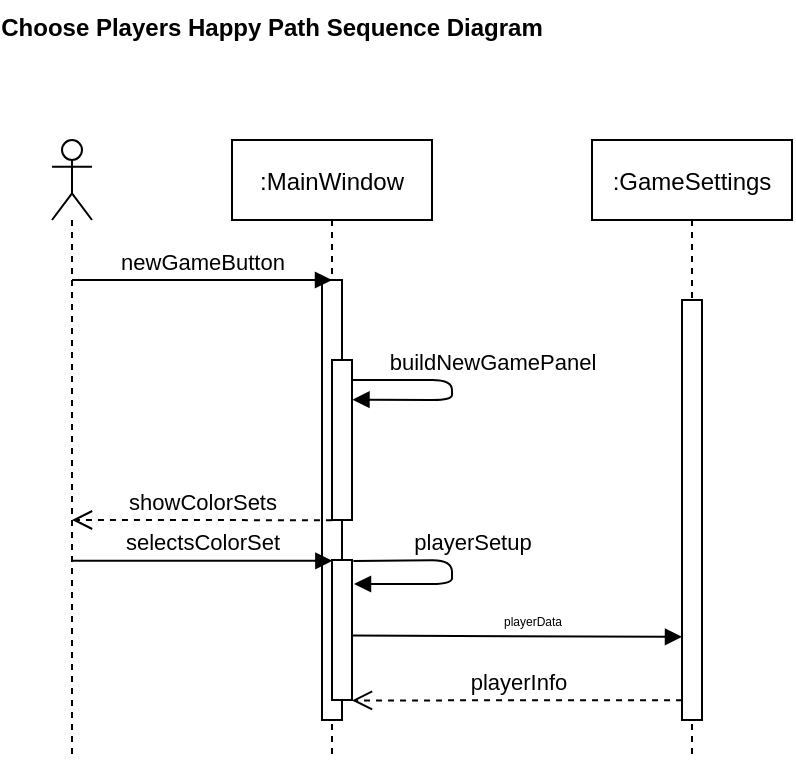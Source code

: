 <mxfile version="13.7.9" type="device"><diagram id="kgpKYQtTHZ0yAKxKKP6v" name="Page-1"><mxGraphModel dx="918" dy="478" grid="1" gridSize="10" guides="1" tooltips="1" connect="1" arrows="1" fold="1" page="1" pageScale="1" pageWidth="850" pageHeight="1100" math="0" shadow="0"><root><mxCell id="0"/><mxCell id="1" parent="0"/><mxCell id="r6bHfl96ifI8ZKxHrNve-13" value="&lt;font style=&quot;font-size: 6px&quot;&gt;playerData&lt;/font&gt;" style="html=1;verticalAlign=bottom;endArrow=block;exitX=0.98;exitY=0.54;exitDx=0;exitDy=0;exitPerimeter=0;entryX=0;entryY=0.802;entryDx=0;entryDy=0;entryPerimeter=0;" edge="1" parent="1" source="r6bHfl96ifI8ZKxHrNve-9" target="3nuBFxr9cyL0pnOWT2aG-6"><mxGeometry x="0.092" width="80" relative="1" as="geometry"><mxPoint x="180" y="320" as="sourcePoint"/><mxPoint x="340" y="328" as="targetPoint"/><mxPoint as="offset"/></mxGeometry></mxCell><mxCell id="3nuBFxr9cyL0pnOWT2aG-1" value=":MainWindow" style="shape=umlLifeline;perimeter=lifelinePerimeter;container=1;collapsible=0;recursiveResize=0;rounded=0;shadow=0;strokeWidth=1;" parent="1" vertex="1"><mxGeometry x="120" y="80" width="100" height="310" as="geometry"/></mxCell><mxCell id="3nuBFxr9cyL0pnOWT2aG-2" value="" style="points=[];perimeter=orthogonalPerimeter;rounded=0;shadow=0;strokeWidth=1;" parent="3nuBFxr9cyL0pnOWT2aG-1" vertex="1"><mxGeometry x="45" y="70" width="10" height="220" as="geometry"/></mxCell><mxCell id="3nuBFxr9cyL0pnOWT2aG-4" value="" style="points=[];perimeter=orthogonalPerimeter;rounded=0;shadow=0;strokeWidth=1;" parent="3nuBFxr9cyL0pnOWT2aG-1" vertex="1"><mxGeometry x="50" y="110" width="10" height="80" as="geometry"/></mxCell><mxCell id="r6bHfl96ifI8ZKxHrNve-9" value="" style="html=1;points=[];perimeter=orthogonalPerimeter;" vertex="1" parent="3nuBFxr9cyL0pnOWT2aG-1"><mxGeometry x="50" y="210" width="10" height="70" as="geometry"/></mxCell><mxCell id="r6bHfl96ifI8ZKxHrNve-10" value="playerSetup" style="html=1;verticalAlign=bottom;endArrow=block;exitX=1.069;exitY=0.007;exitDx=0;exitDy=0;exitPerimeter=0;" edge="1" parent="3nuBFxr9cyL0pnOWT2aG-1" source="r6bHfl96ifI8ZKxHrNve-9"><mxGeometry x="-0.106" y="-10" width="80" relative="1" as="geometry"><mxPoint x="70" y="190" as="sourcePoint"/><mxPoint x="61" y="222" as="targetPoint"/><Array as="points"><mxPoint x="110" y="210"/><mxPoint x="110" y="222"/></Array><mxPoint x="20" as="offset"/></mxGeometry></mxCell><mxCell id="3nuBFxr9cyL0pnOWT2aG-5" value=":GameSettings" style="shape=umlLifeline;perimeter=lifelinePerimeter;container=1;collapsible=0;recursiveResize=0;rounded=0;shadow=0;strokeWidth=1;" parent="1" vertex="1"><mxGeometry x="300" y="80" width="100" height="310" as="geometry"/></mxCell><mxCell id="3nuBFxr9cyL0pnOWT2aG-6" value="" style="points=[];perimeter=orthogonalPerimeter;rounded=0;shadow=0;strokeWidth=1;" parent="3nuBFxr9cyL0pnOWT2aG-5" vertex="1"><mxGeometry x="45" y="80" width="10" height="210" as="geometry"/></mxCell><mxCell id="r6bHfl96ifI8ZKxHrNve-2" value="buildNewGamePanel" style="html=1;verticalAlign=bottom;endArrow=block;entryX=1.024;entryY=0.248;entryDx=0;entryDy=0;entryPerimeter=0;" edge="1" parent="1" target="3nuBFxr9cyL0pnOWT2aG-4"><mxGeometry x="-0.098" y="20" width="80" relative="1" as="geometry"><mxPoint x="180" y="200" as="sourcePoint"/><mxPoint x="260" y="200" as="targetPoint"/><Array as="points"><mxPoint x="230" y="200"/><mxPoint x="230" y="210"/></Array><mxPoint x="20" y="20" as="offset"/></mxGeometry></mxCell><mxCell id="r6bHfl96ifI8ZKxHrNve-6" value="" style="shape=umlLifeline;participant=umlActor;perimeter=lifelinePerimeter;whiteSpace=wrap;html=1;container=1;collapsible=0;recursiveResize=0;verticalAlign=top;spacingTop=36;outlineConnect=0;" vertex="1" parent="1"><mxGeometry x="30" y="80" width="20" height="310" as="geometry"/></mxCell><mxCell id="r6bHfl96ifI8ZKxHrNve-7" value="newGameButton" style="html=1;verticalAlign=bottom;endArrow=block;entryX=0.5;entryY=0;entryDx=0;entryDy=0;entryPerimeter=0;" edge="1" parent="1" target="3nuBFxr9cyL0pnOWT2aG-2"><mxGeometry width="80" relative="1" as="geometry"><mxPoint x="40" y="150" as="sourcePoint"/><mxPoint x="120" y="150" as="targetPoint"/></mxGeometry></mxCell><mxCell id="r6bHfl96ifI8ZKxHrNve-8" value="selectsColorSet" style="html=1;verticalAlign=bottom;endArrow=block;entryX=0.018;entryY=0.006;entryDx=0;entryDy=0;entryPerimeter=0;" edge="1" parent="1" source="r6bHfl96ifI8ZKxHrNve-6" target="r6bHfl96ifI8ZKxHrNve-9"><mxGeometry width="80" relative="1" as="geometry"><mxPoint x="60" y="290" as="sourcePoint"/><mxPoint x="120" y="280" as="targetPoint"/><Array as="points"/></mxGeometry></mxCell><mxCell id="r6bHfl96ifI8ZKxHrNve-14" value="playerInfo" style="html=1;verticalAlign=bottom;endArrow=open;dashed=1;endSize=8;entryX=0.998;entryY=1.003;entryDx=0;entryDy=0;entryPerimeter=0;exitX=0.003;exitY=0.953;exitDx=0;exitDy=0;exitPerimeter=0;" edge="1" parent="1" source="3nuBFxr9cyL0pnOWT2aG-6" target="r6bHfl96ifI8ZKxHrNve-9"><mxGeometry relative="1" as="geometry"><mxPoint x="340" y="360" as="sourcePoint"/><mxPoint x="200" y="320" as="targetPoint"/><Array as="points"/></mxGeometry></mxCell><mxCell id="r6bHfl96ifI8ZKxHrNve-15" value="Choose Players Happy Path Sequence Diagram" style="text;align=center;fontStyle=1;verticalAlign=middle;spacingLeft=3;spacingRight=3;strokeColor=none;rotatable=0;points=[[0,0.5],[1,0.5]];portConstraint=eastwest;" vertex="1" parent="1"><mxGeometry x="100" y="10" width="80" height="26" as="geometry"/></mxCell><mxCell id="r6bHfl96ifI8ZKxHrNve-16" value="showColorSets" style="html=1;verticalAlign=bottom;endArrow=open;dashed=1;endSize=8;exitX=-0.003;exitY=1.002;exitDx=0;exitDy=0;exitPerimeter=0;" edge="1" parent="1" source="3nuBFxr9cyL0pnOWT2aG-4" target="r6bHfl96ifI8ZKxHrNve-6"><mxGeometry relative="1" as="geometry"><mxPoint x="170" y="280" as="sourcePoint"/><mxPoint x="200" y="230" as="targetPoint"/><Array as="points"><mxPoint x="100" y="270"/></Array></mxGeometry></mxCell></root></mxGraphModel></diagram></mxfile>